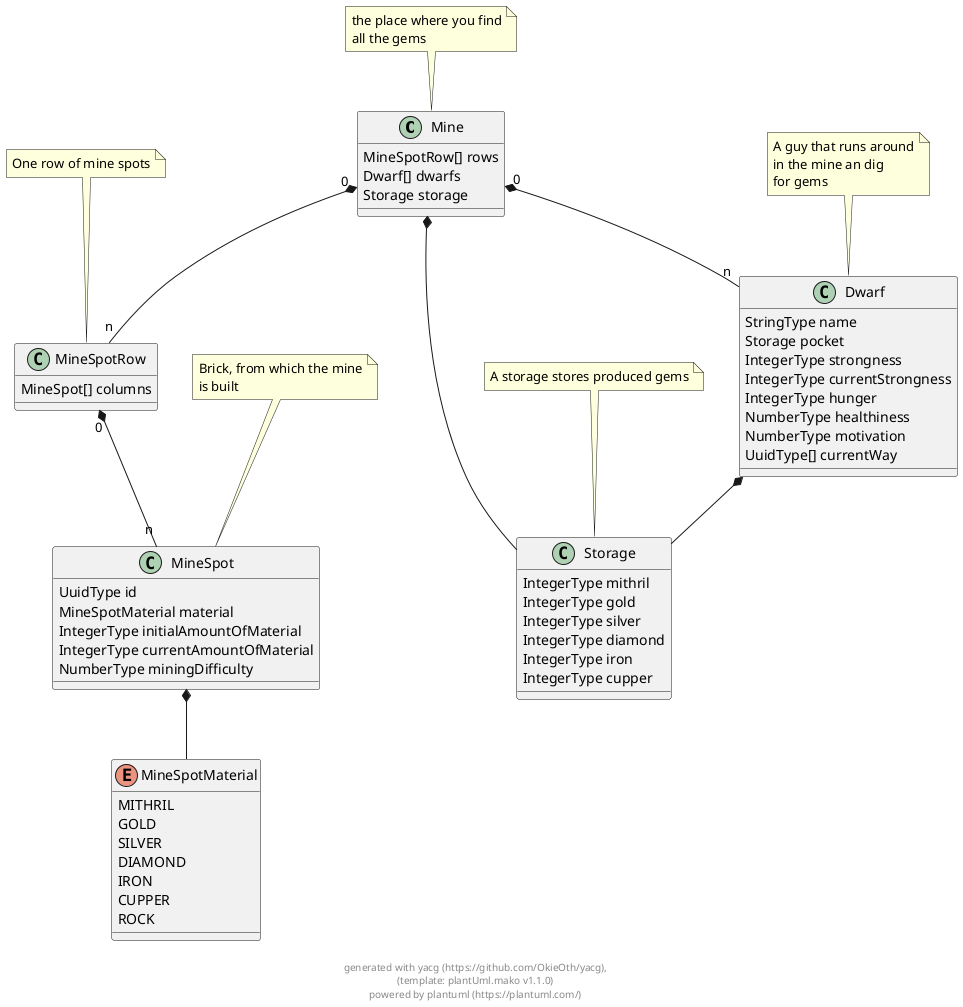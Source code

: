 
@startuml

class Mine {
        MineSpotRow[] rows 
        Dwarf[] dwarfs 
        Storage storage 
}

note top: the place where you find\nall the gems

class MineSpotRow {
        MineSpot[] columns 
}

note top: One row of mine spots

class Dwarf {
        StringType name 
        Storage pocket 
        IntegerType strongness 
        IntegerType currentStrongness 
        IntegerType hunger 
        NumberType healthiness 
        NumberType motivation 
        UuidType[] currentWay 
}

note top: A guy that runs around\nin the mine an dig\nfor gems

class Storage {
        IntegerType mithril 
        IntegerType gold 
        IntegerType silver 
        IntegerType diamond 
        IntegerType iron 
        IntegerType cupper 
}

note top: A storage stores produced gems

enum MineSpotMaterial {
    MITHRIL
    GOLD
    SILVER
    DIAMOND
    IRON
    CUPPER
    ROCK
}


class MineSpot {
        UuidType id 
        MineSpotMaterial material 
        IntegerType initialAmountOfMaterial 
        IntegerType currentAmountOfMaterial 
        NumberType miningDifficulty 
}

note top: Brick, from which the mine\nis built


    
Mine "0" *-- "n" MineSpotRow        
            
Mine "0" *-- "n" Dwarf        
            
Mine  *--  Storage        
            
    
MineSpotRow "0" *-- "n" MineSpot        
            
    
Dwarf  *--  Storage        
            
    
    
    
MineSpot  *--  MineSpotMaterial        
            

footer \ngenerated with yacg (https://github.com/OkieOth/yacg),\n(template: plantUml.mako v1.1.0)\npowered by plantuml (https://plantuml.com/)
@enduml